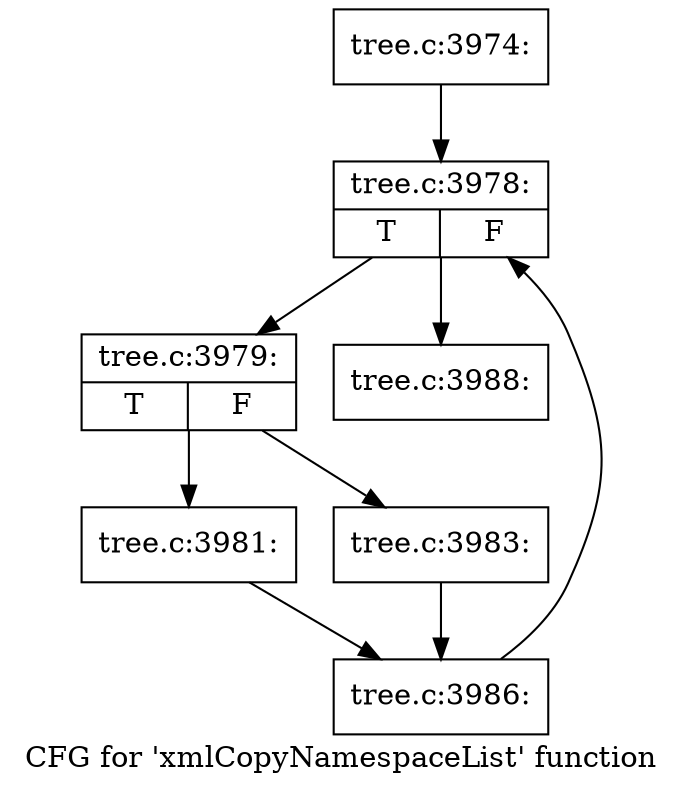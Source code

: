 digraph "CFG for 'xmlCopyNamespaceList' function" {
	label="CFG for 'xmlCopyNamespaceList' function";

	Node0x448f8b0 [shape=record,label="{tree.c:3974:}"];
	Node0x448f8b0 -> Node0x448e590;
	Node0x448e590 [shape=record,label="{tree.c:3978:|{<s0>T|<s1>F}}"];
	Node0x448e590 -> Node0x4490b00;
	Node0x448e590 -> Node0x4490930;
	Node0x4490b00 [shape=record,label="{tree.c:3979:|{<s0>T|<s1>F}}"];
	Node0x4490b00 -> Node0x4490e10;
	Node0x4490b00 -> Node0x4490eb0;
	Node0x4490e10 [shape=record,label="{tree.c:3981:}"];
	Node0x4490e10 -> Node0x4490e60;
	Node0x4490eb0 [shape=record,label="{tree.c:3983:}"];
	Node0x4490eb0 -> Node0x4490e60;
	Node0x4490e60 [shape=record,label="{tree.c:3986:}"];
	Node0x4490e60 -> Node0x448e590;
	Node0x4490930 [shape=record,label="{tree.c:3988:}"];
}
